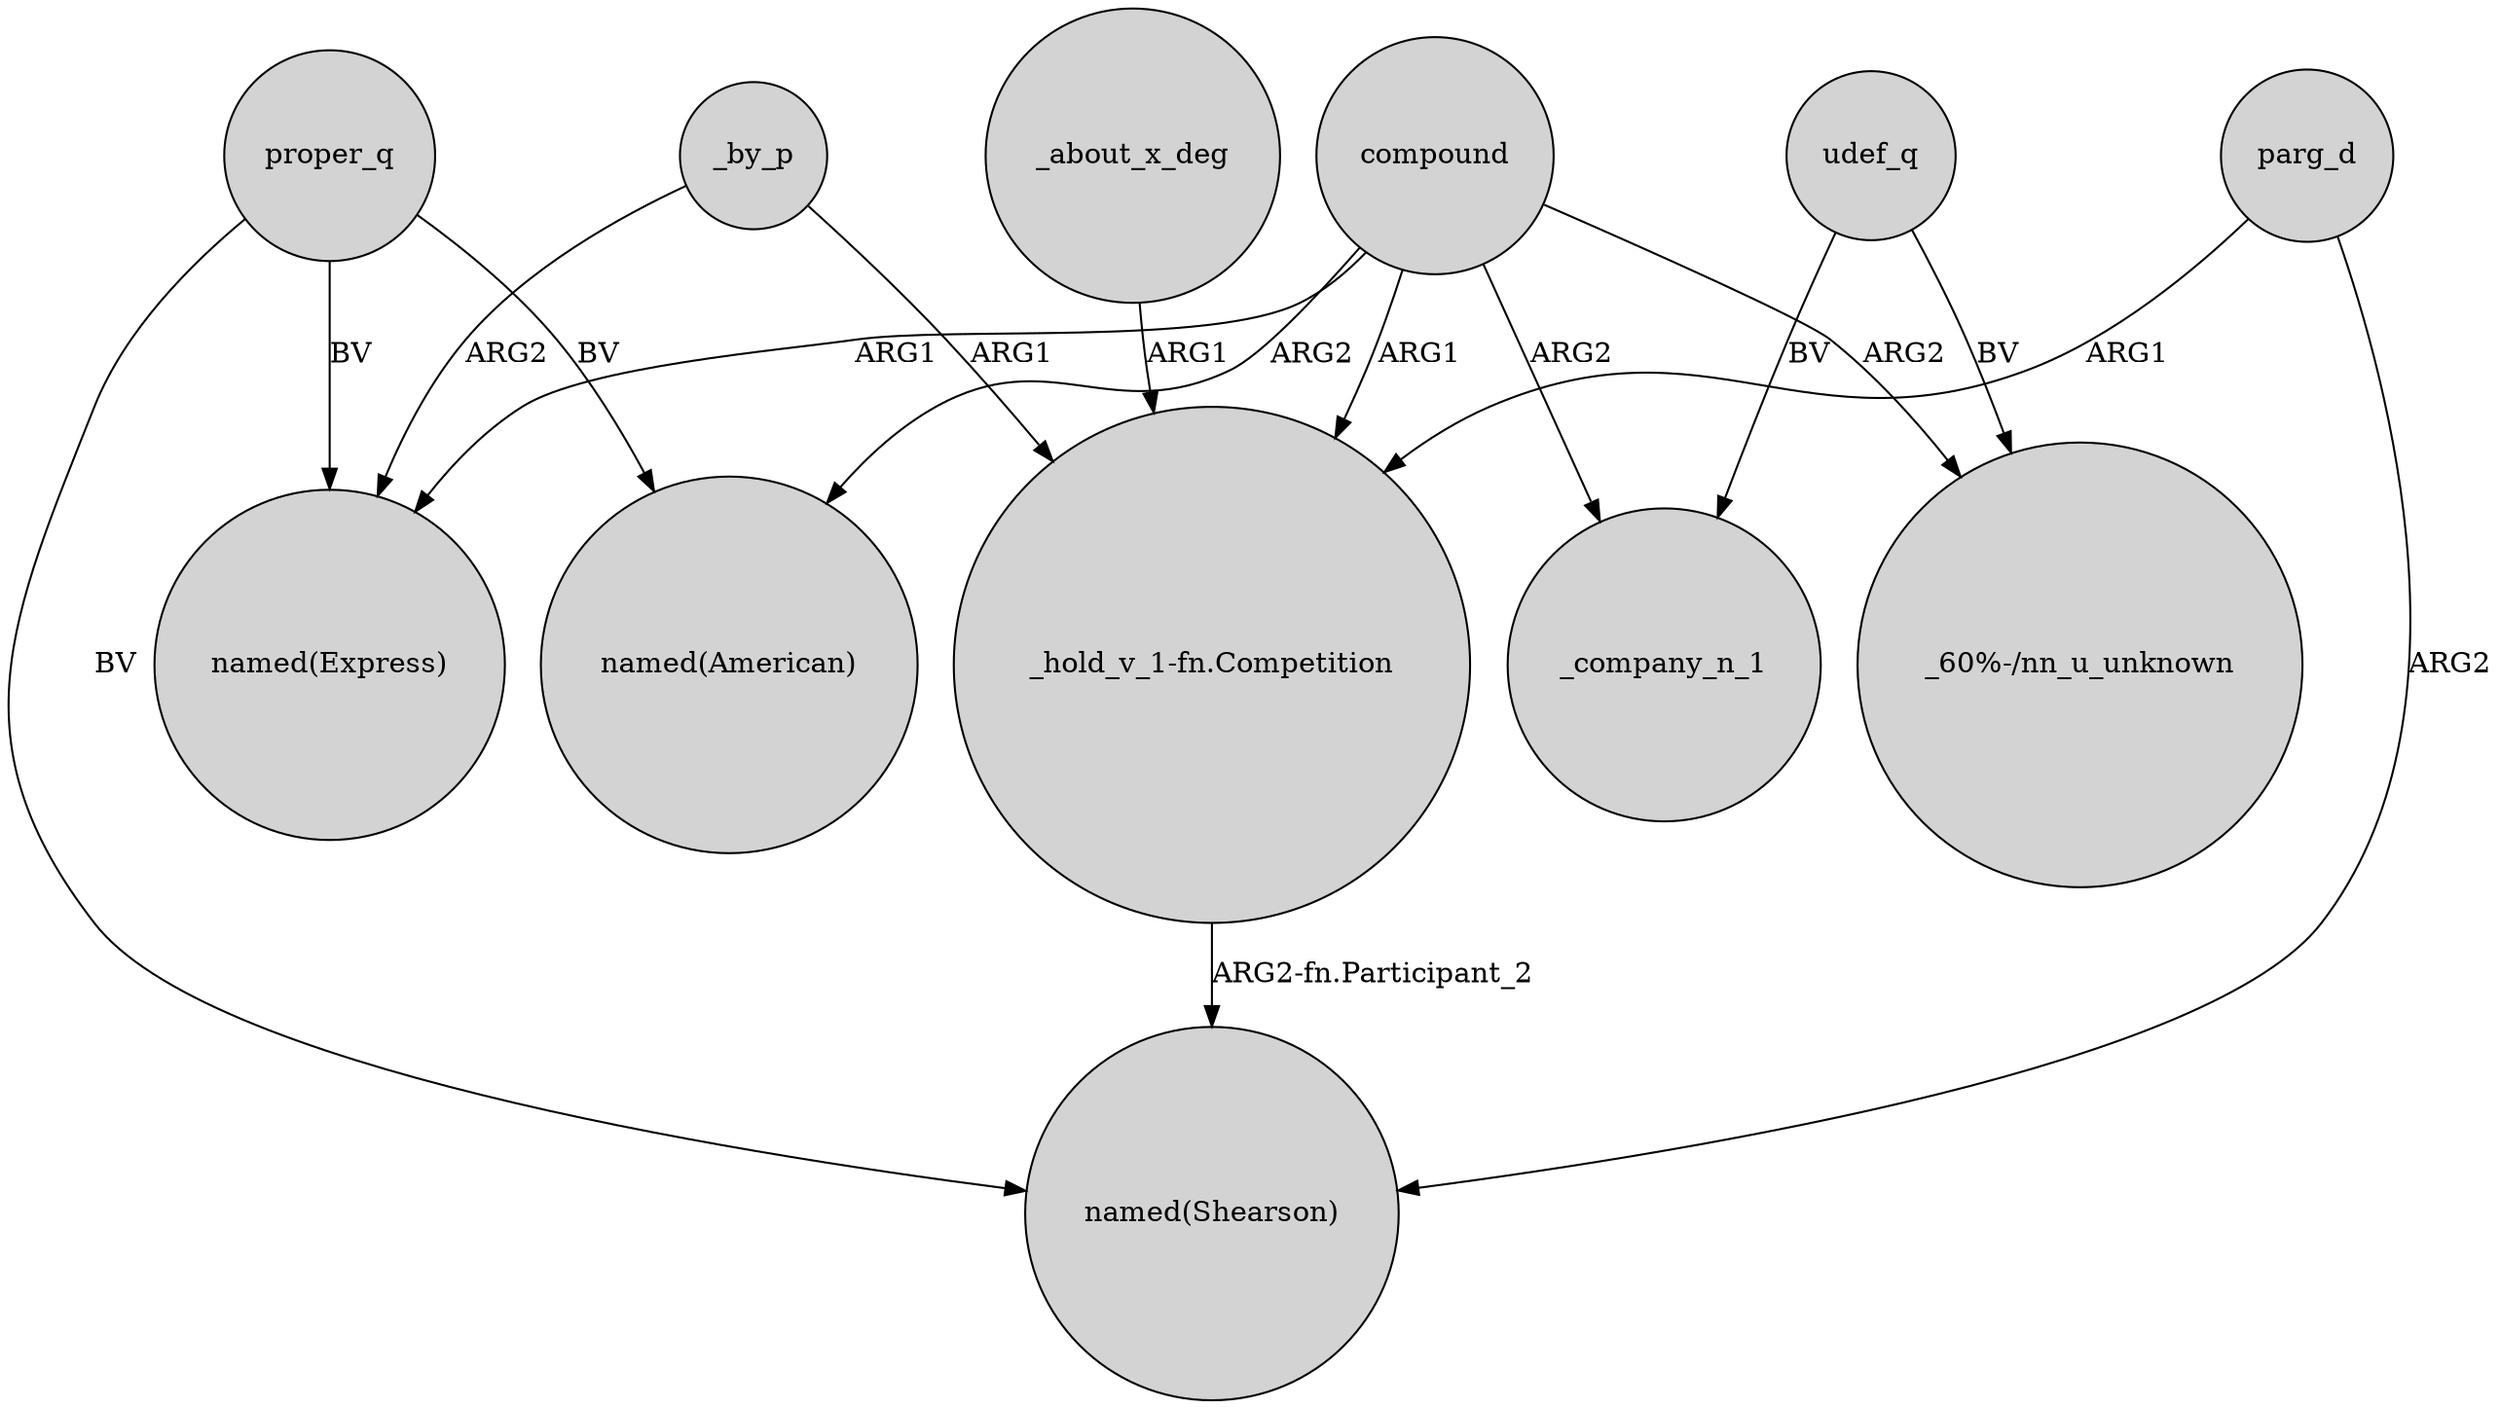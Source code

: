 digraph {
	node [shape=circle style=filled]
	proper_q -> "named(Express)" [label=BV]
	_about_x_deg -> "_hold_v_1-fn.Competition" [label=ARG1]
	parg_d -> "_hold_v_1-fn.Competition" [label=ARG1]
	compound -> "named(American)" [label=ARG2]
	parg_d -> "named(Shearson)" [label=ARG2]
	_by_p -> "_hold_v_1-fn.Competition" [label=ARG1]
	compound -> "named(Express)" [label=ARG1]
	compound -> "_hold_v_1-fn.Competition" [label=ARG1]
	proper_q -> "named(Shearson)" [label=BV]
	proper_q -> "named(American)" [label=BV]
	udef_q -> "_60%-/nn_u_unknown" [label=BV]
	compound -> "_60%-/nn_u_unknown" [label=ARG2]
	_by_p -> "named(Express)" [label=ARG2]
	compound -> _company_n_1 [label=ARG2]
	udef_q -> _company_n_1 [label=BV]
	"_hold_v_1-fn.Competition" -> "named(Shearson)" [label="ARG2-fn.Participant_2"]
}
